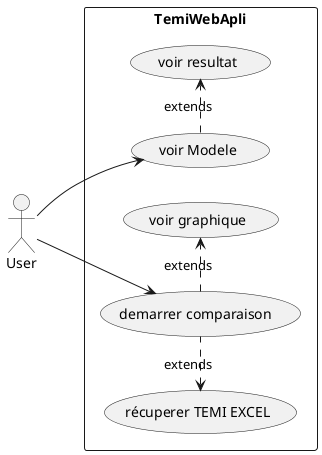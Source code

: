 @startuml
actor User
rectangle TemiWebApli{
    (voir Modele) as (modele)
    (demarrer comparaison ) as (compa)
    left to right direction
        (modele) .>(voir resultat):extends
    (compa) .>(voir graphique):extends
    (récuperer TEMI EXCEL)<.(compa):extends
}

left to right direction
User -> (modele)
User --> (compa)


@enduml